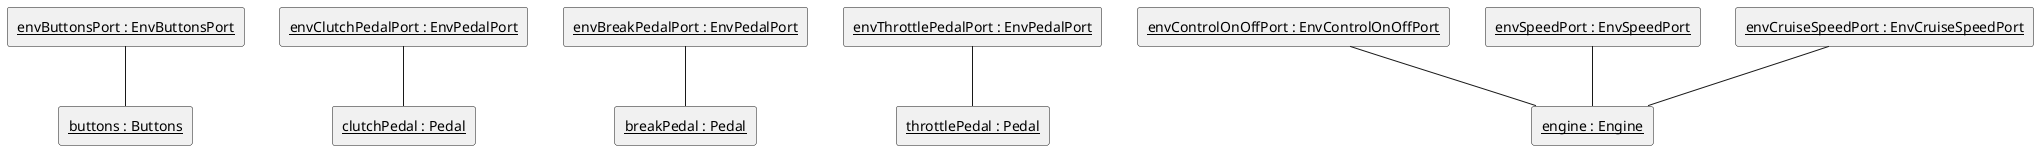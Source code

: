 

@startuml
	rectangle "<u>buttons : Buttons</u>" as CCIEnvironment_Env_buttons
	rectangle "<u>clutchPedal : Pedal</u>" as CCIEnvironment_Env_clutchPedal
	rectangle "<u>breakPedal : Pedal</u>" as CCIEnvironment_Env_breakPedal
	rectangle "<u>throttlePedal : Pedal</u>" as CCIEnvironment_Env_throttlePedal
	rectangle "<u>engine : Engine</u>" as CCIEnvironment_Env_engine
	rectangle "<u>envButtonsPort : EnvButtonsPort</u>" as CCIEnvironment_Env_envButtonsPort
	rectangle "<u>envClutchPedalPort : EnvPedalPort</u>" as CCIEnvironment_Env_envClutchPedalPort
	rectangle "<u>envBreakPedalPort : EnvPedalPort</u>" as CCIEnvironment_Env_envBreakPedalPort
	rectangle "<u>envThrottlePedalPort : EnvPedalPort</u>" as CCIEnvironment_Env_envThrottlePedalPort
	rectangle "<u>envControlOnOffPort : EnvControlOnOffPort</u>" as CCIEnvironment_Env_envControlOnOffPort
	rectangle "<u>envSpeedPort : EnvSpeedPort</u>" as CCIEnvironment_Env_envSpeedPort
	rectangle "<u>envCruiseSpeedPort : EnvCruiseSpeedPort</u>" as CCIEnvironment_Env_envCruiseSpeedPort
	CCIEnvironment_Env_envButtonsPort -- CCIEnvironment_Env_buttons
	CCIEnvironment_Env_envClutchPedalPort -- CCIEnvironment_Env_clutchPedal
	CCIEnvironment_Env_envBreakPedalPort -- CCIEnvironment_Env_breakPedal
	CCIEnvironment_Env_envThrottlePedalPort -- CCIEnvironment_Env_throttlePedal
	CCIEnvironment_Env_envControlOnOffPort -- CCIEnvironment_Env_engine
	CCIEnvironment_Env_envSpeedPort -- CCIEnvironment_Env_engine
	CCIEnvironment_Env_envCruiseSpeedPort -- CCIEnvironment_Env_engine
@enduml
